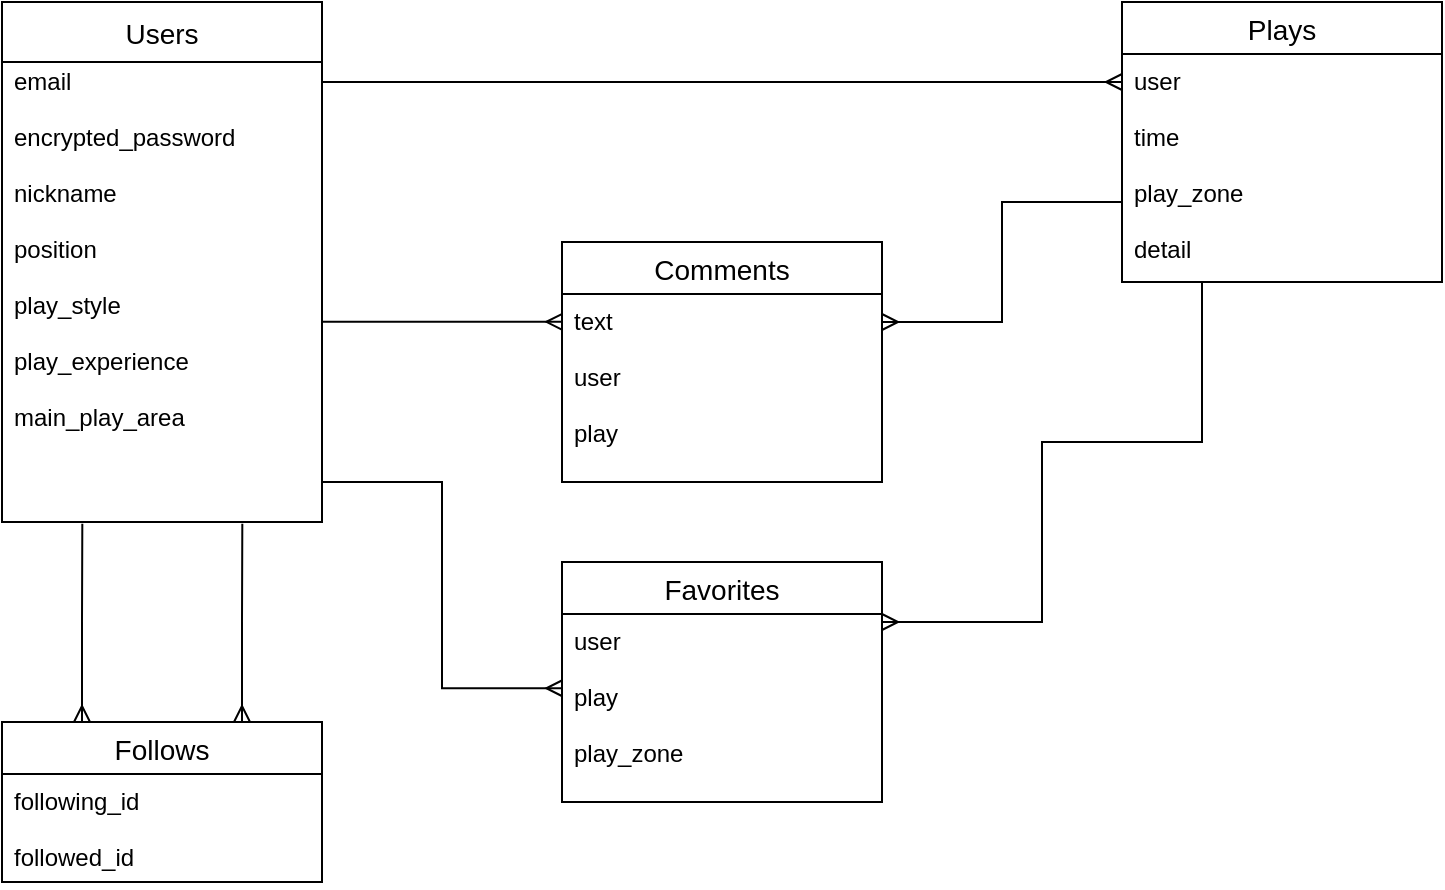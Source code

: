 <mxfile version="14.2.4" type="embed">
    <diagram id="MdfsFkfegSX79Z-fqLr5" name="ページ1">
        <mxGraphModel dx="451" dy="815" grid="1" gridSize="10" guides="1" tooltips="1" connect="1" arrows="1" fold="1" page="1" pageScale="1" pageWidth="850" pageHeight="1100" math="0" shadow="0">
            <root>
                <mxCell id="0"/>
                <mxCell id="1" parent="0"/>
                <mxCell id="27" style="edgeStyle=orthogonalEdgeStyle;rounded=0;orthogonalLoop=1;jettySize=auto;html=1;endArrow=ERmany;endFill=0;" parent="1" target="11" edge="1">
                    <mxGeometry relative="1" as="geometry">
                        <mxPoint x="200" y="200" as="sourcePoint"/>
                        <Array as="points">
                            <mxPoint x="200" y="200"/>
                        </Array>
                    </mxGeometry>
                </mxCell>
                <mxCell id="2" value="Users" style="swimlane;fontStyle=0;childLayout=stackLayout;horizontal=1;startSize=30;horizontalStack=0;resizeParent=1;resizeParentMax=0;resizeLast=0;collapsible=1;marginBottom=0;align=center;fontSize=14;" parent="1" vertex="1">
                    <mxGeometry x="40" y="160" width="160" height="260" as="geometry">
                        <mxRectangle x="40" y="160" width="60" height="26" as="alternateBounds"/>
                    </mxGeometry>
                </mxCell>
                <mxCell id="10" value="Plays" style="swimlane;fontStyle=0;childLayout=stackLayout;horizontal=1;startSize=26;horizontalStack=0;resizeParent=1;resizeParentMax=0;resizeLast=0;collapsible=1;marginBottom=0;align=center;fontSize=14;" parent="1" vertex="1">
                    <mxGeometry x="600" y="160" width="160" height="140" as="geometry"/>
                </mxCell>
                <mxCell id="11" value="user&#10;&#10;time&#10;&#10;play_zone&#10;&#10;detail" style="text;strokeColor=none;fillColor=none;spacingLeft=4;spacingRight=4;overflow=hidden;rotatable=0;points=[[0,0.5],[1,0.5]];portConstraint=eastwest;fontSize=12;" parent="10" vertex="1">
                    <mxGeometry y="26" width="160" height="114" as="geometry"/>
                </mxCell>
                <mxCell id="44" style="edgeStyle=orthogonalEdgeStyle;rounded=0;orthogonalLoop=1;jettySize=auto;html=1;exitX=0.001;exitY=0.148;exitDx=0;exitDy=0;startArrow=ERmany;startFill=0;endArrow=none;endFill=0;exitPerimeter=0;entryX=1;entryY=0.915;entryDx=0;entryDy=0;entryPerimeter=0;" parent="1" source="15" target="5" edge="1">
                    <mxGeometry relative="1" as="geometry">
                        <mxPoint x="203" y="400" as="targetPoint"/>
                        <Array as="points">
                            <mxPoint x="200" y="320"/>
                        </Array>
                    </mxGeometry>
                </mxCell>
                <mxCell id="14" value="Comments" style="swimlane;fontStyle=0;childLayout=stackLayout;horizontal=1;startSize=26;horizontalStack=0;resizeParent=1;resizeParentMax=0;resizeLast=0;collapsible=1;marginBottom=0;align=center;fontSize=14;" parent="1" vertex="1">
                    <mxGeometry x="320" y="280" width="160" height="120" as="geometry"/>
                </mxCell>
                <mxCell id="15" value="text&#10;&#10;user&#10;&#10;play" style="text;strokeColor=none;fillColor=none;spacingLeft=4;spacingRight=4;overflow=hidden;rotatable=0;points=[[0,0.5],[1,0.5]];portConstraint=eastwest;fontSize=12;" parent="14" vertex="1">
                    <mxGeometry y="26" width="160" height="94" as="geometry"/>
                </mxCell>
                <mxCell id="42" style="edgeStyle=orthogonalEdgeStyle;rounded=0;orthogonalLoop=1;jettySize=auto;html=1;exitX=0.75;exitY=0;exitDx=0;exitDy=0;entryX=0.751;entryY=1.004;entryDx=0;entryDy=0;entryPerimeter=0;startArrow=ERmany;startFill=0;endArrow=none;endFill=0;" parent="1" source="18" target="5" edge="1">
                    <mxGeometry relative="1" as="geometry"/>
                </mxCell>
                <mxCell id="43" style="edgeStyle=orthogonalEdgeStyle;rounded=0;orthogonalLoop=1;jettySize=auto;html=1;exitX=0.25;exitY=0;exitDx=0;exitDy=0;entryX=0.251;entryY=1.004;entryDx=0;entryDy=0;entryPerimeter=0;startArrow=ERmany;startFill=0;endArrow=none;endFill=0;" parent="1" source="18" target="5" edge="1">
                    <mxGeometry relative="1" as="geometry"/>
                </mxCell>
                <mxCell id="18" value="Follows" style="swimlane;fontStyle=0;childLayout=stackLayout;horizontal=1;startSize=26;horizontalStack=0;resizeParent=1;resizeParentMax=0;resizeLast=0;collapsible=1;marginBottom=0;align=center;fontSize=14;" parent="1" vertex="1">
                    <mxGeometry x="40" y="520" width="160" height="80" as="geometry"/>
                </mxCell>
                <mxCell id="19" value="following_id&#10;&#10;followed_id" style="text;strokeColor=none;fillColor=none;spacingLeft=4;spacingRight=4;overflow=hidden;rotatable=0;points=[[0,0.5],[1,0.5]];portConstraint=eastwest;fontSize=12;" parent="18" vertex="1">
                    <mxGeometry y="26" width="160" height="54" as="geometry"/>
                </mxCell>
                <mxCell id="50" style="edgeStyle=orthogonalEdgeStyle;rounded=0;orthogonalLoop=1;jettySize=auto;html=1;exitX=1;exitY=0.25;exitDx=0;exitDy=0;entryX=0.25;entryY=1.003;entryDx=0;entryDy=0;entryPerimeter=0;startArrow=ERmany;startFill=0;endArrow=none;endFill=0;" parent="1" source="22" target="11" edge="1">
                    <mxGeometry relative="1" as="geometry">
                        <Array as="points">
                            <mxPoint x="560" y="470"/>
                            <mxPoint x="560" y="380"/>
                            <mxPoint x="640" y="380"/>
                        </Array>
                    </mxGeometry>
                </mxCell>
                <mxCell id="22" value="Favorites" style="swimlane;fontStyle=0;childLayout=stackLayout;horizontal=1;startSize=26;horizontalStack=0;resizeParent=1;resizeParentMax=0;resizeLast=0;collapsible=1;marginBottom=0;align=center;fontSize=14;" parent="1" vertex="1">
                    <mxGeometry x="320" y="440" width="160" height="120" as="geometry"/>
                </mxCell>
                <mxCell id="23" value="user&#10;&#10;play&#10;&#10;play_zone" style="text;strokeColor=none;fillColor=none;spacingLeft=4;spacingRight=4;overflow=hidden;rotatable=0;points=[[0,0.5],[1,0.5]];portConstraint=eastwest;fontSize=12;" parent="22" vertex="1">
                    <mxGeometry y="26" width="160" height="94" as="geometry"/>
                </mxCell>
                <mxCell id="26" style="edgeStyle=orthogonalEdgeStyle;rounded=0;orthogonalLoop=1;jettySize=auto;html=1;entryX=0.001;entryY=0.395;entryDx=0;entryDy=0;entryPerimeter=0;endArrow=ERmany;endFill=0;" parent="1" source="5" target="23" edge="1">
                    <mxGeometry relative="1" as="geometry">
                        <Array as="points">
                            <mxPoint x="260" y="400"/>
                            <mxPoint x="260" y="503"/>
                        </Array>
                    </mxGeometry>
                </mxCell>
                <mxCell id="5" value="email&#10;&#10;encrypted_password&#10;&#10;nickname&#10;&#10;position&#10;&#10;play_style&#10;&#10;play_experience&#10;&#10;main_play_area" style="text;strokeColor=none;fillColor=none;spacingLeft=4;spacingRight=4;overflow=hidden;rotatable=0;points=[[0,0.5],[1,0.5]];portConstraint=eastwest;fontSize=12;" parent="1" vertex="1">
                    <mxGeometry x="40" y="186" width="160" height="234" as="geometry"/>
                </mxCell>
                <mxCell id="49" style="edgeStyle=orthogonalEdgeStyle;rounded=0;orthogonalLoop=1;jettySize=auto;html=1;entryX=0;entryY=0.649;entryDx=0;entryDy=0;entryPerimeter=0;startArrow=ERmany;startFill=0;endArrow=none;endFill=0;" parent="1" source="15" target="11" edge="1">
                    <mxGeometry relative="1" as="geometry">
                        <Array as="points">
                            <mxPoint x="540" y="320"/>
                            <mxPoint x="540" y="260"/>
                        </Array>
                    </mxGeometry>
                </mxCell>
            </root>
        </mxGraphModel>
    </diagram>
</mxfile>